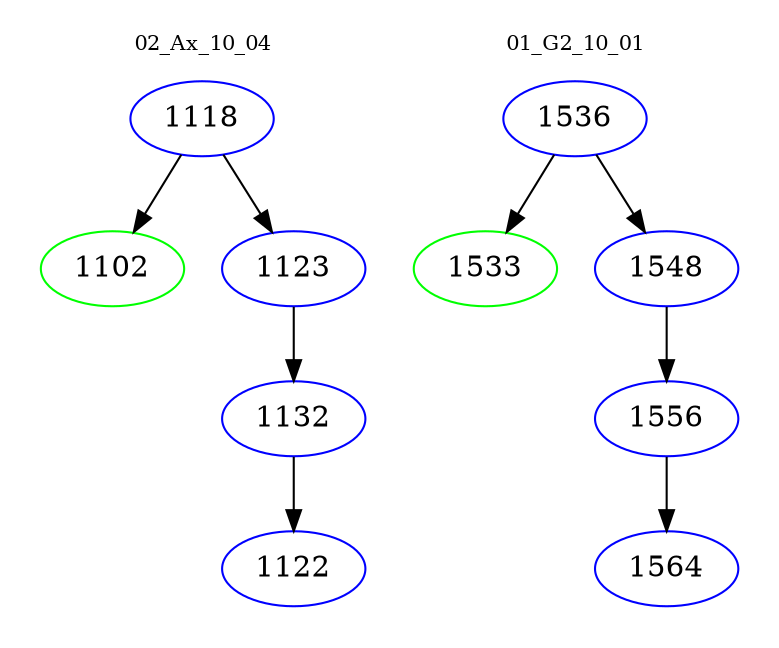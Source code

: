 digraph{
subgraph cluster_0 {
color = white
label = "02_Ax_10_04";
fontsize=10;
T0_1118 [label="1118", color="blue"]
T0_1118 -> T0_1102 [color="black"]
T0_1102 [label="1102", color="green"]
T0_1118 -> T0_1123 [color="black"]
T0_1123 [label="1123", color="blue"]
T0_1123 -> T0_1132 [color="black"]
T0_1132 [label="1132", color="blue"]
T0_1132 -> T0_1122 [color="black"]
T0_1122 [label="1122", color="blue"]
}
subgraph cluster_1 {
color = white
label = "01_G2_10_01";
fontsize=10;
T1_1536 [label="1536", color="blue"]
T1_1536 -> T1_1533 [color="black"]
T1_1533 [label="1533", color="green"]
T1_1536 -> T1_1548 [color="black"]
T1_1548 [label="1548", color="blue"]
T1_1548 -> T1_1556 [color="black"]
T1_1556 [label="1556", color="blue"]
T1_1556 -> T1_1564 [color="black"]
T1_1564 [label="1564", color="blue"]
}
}
